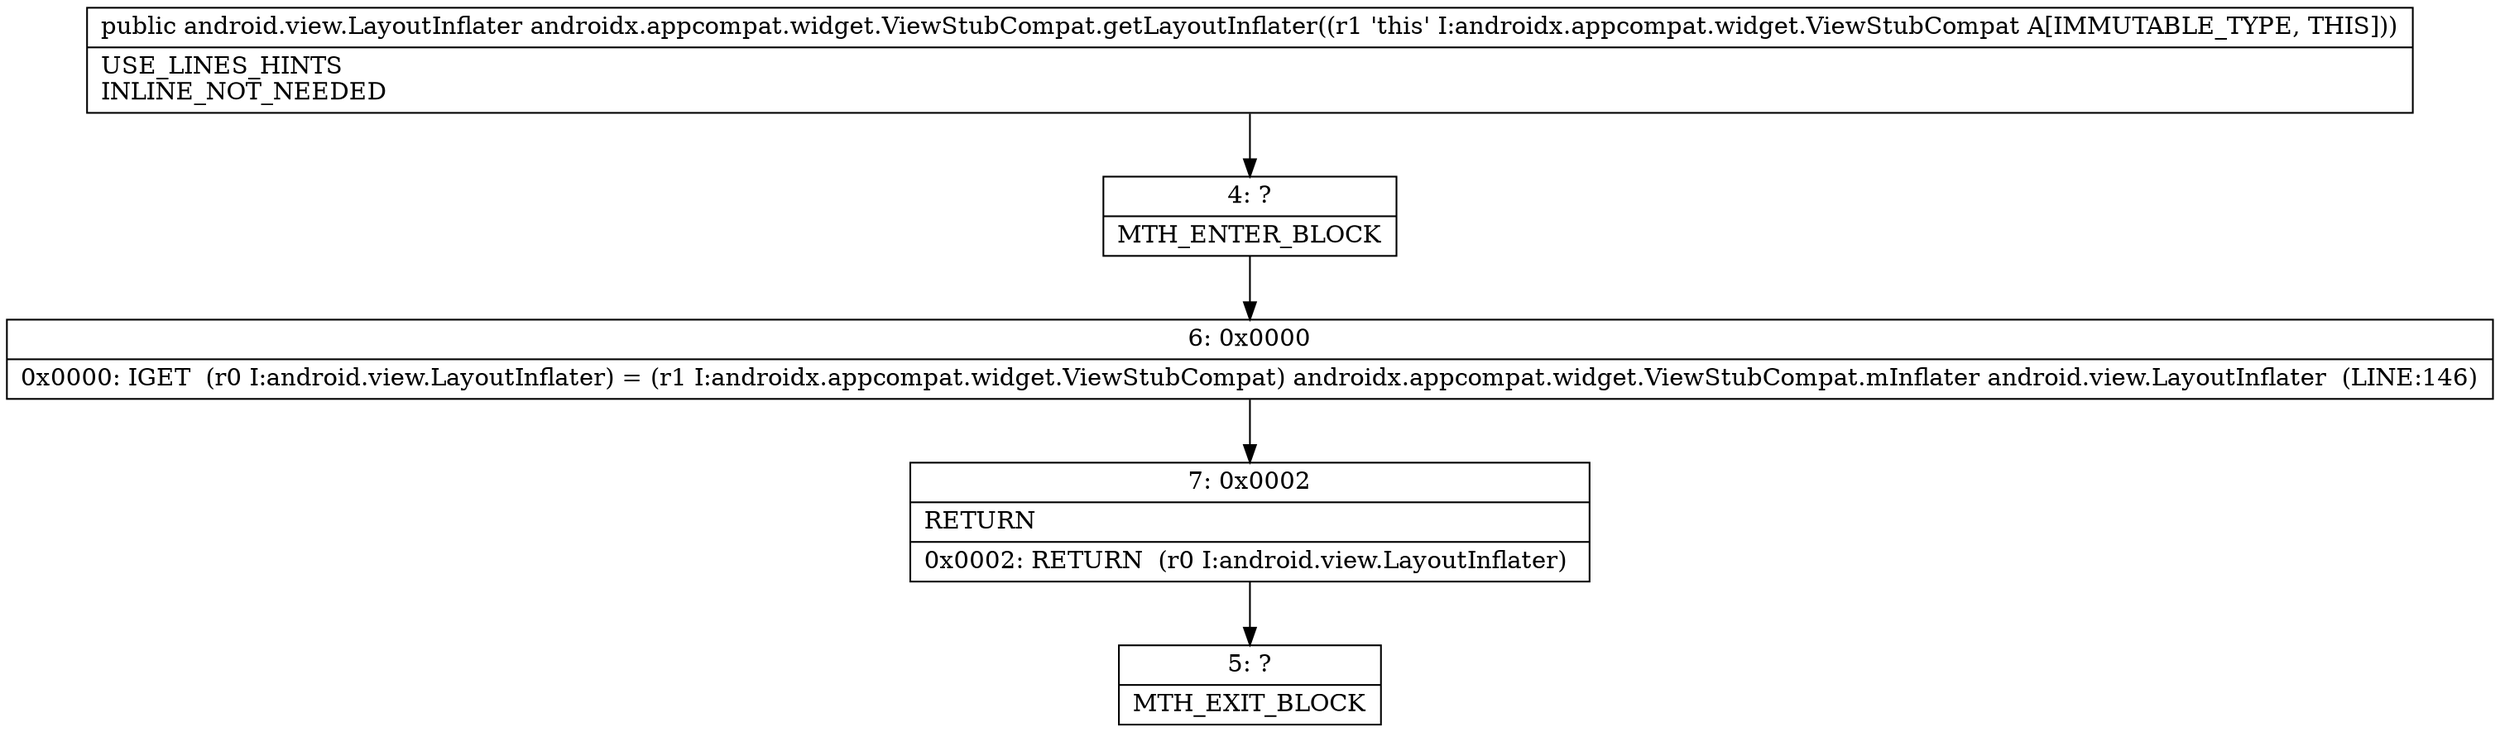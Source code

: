 digraph "CFG forandroidx.appcompat.widget.ViewStubCompat.getLayoutInflater()Landroid\/view\/LayoutInflater;" {
Node_4 [shape=record,label="{4\:\ ?|MTH_ENTER_BLOCK\l}"];
Node_6 [shape=record,label="{6\:\ 0x0000|0x0000: IGET  (r0 I:android.view.LayoutInflater) = (r1 I:androidx.appcompat.widget.ViewStubCompat) androidx.appcompat.widget.ViewStubCompat.mInflater android.view.LayoutInflater  (LINE:146)\l}"];
Node_7 [shape=record,label="{7\:\ 0x0002|RETURN\l|0x0002: RETURN  (r0 I:android.view.LayoutInflater) \l}"];
Node_5 [shape=record,label="{5\:\ ?|MTH_EXIT_BLOCK\l}"];
MethodNode[shape=record,label="{public android.view.LayoutInflater androidx.appcompat.widget.ViewStubCompat.getLayoutInflater((r1 'this' I:androidx.appcompat.widget.ViewStubCompat A[IMMUTABLE_TYPE, THIS]))  | USE_LINES_HINTS\lINLINE_NOT_NEEDED\l}"];
MethodNode -> Node_4;Node_4 -> Node_6;
Node_6 -> Node_7;
Node_7 -> Node_5;
}

